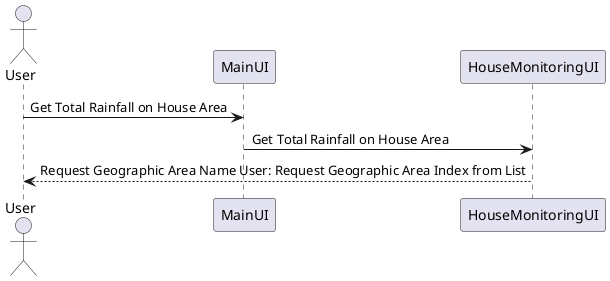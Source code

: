 @startuml
actor User
User -> MainUI: Get Total Rainfall on House Area
MainUI -> HouseMonitoringUI: Get Total Rainfall on House Area
HouseMonitoringUI --> User: Request Geographic Area Name User: Request Geographic Area Index from List
@enduml